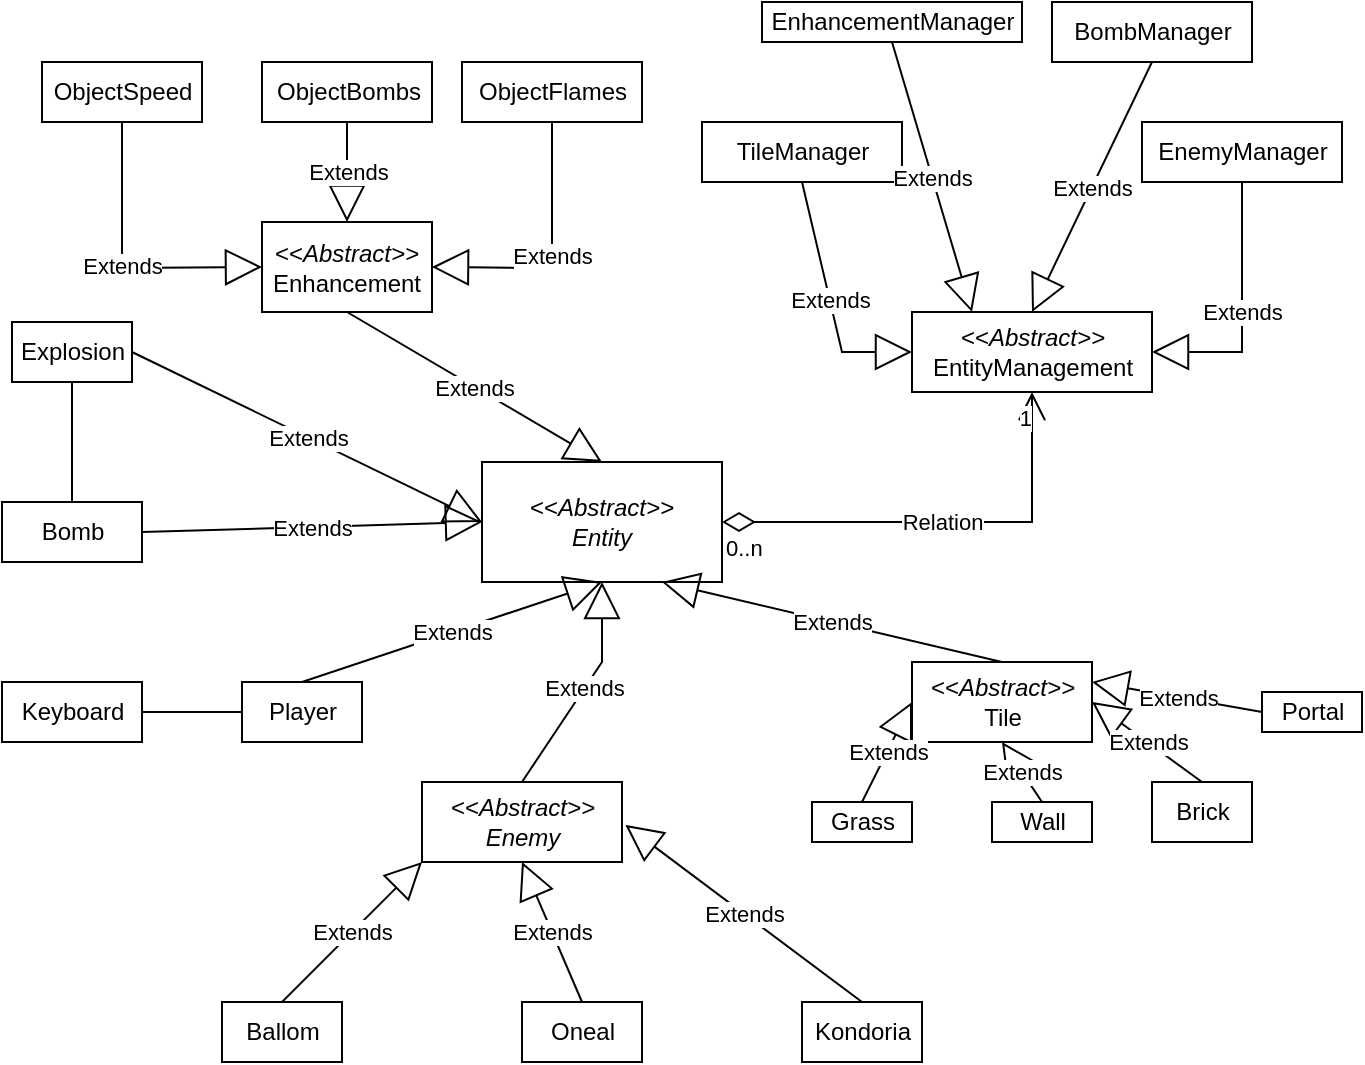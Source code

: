 <mxfile version="20.5.1" type="device"><diagram id="C5RBs43oDa-KdzZeNtuy" name="Page-1"><mxGraphModel dx="2170" dy="1205" grid="1" gridSize="10" guides="1" tooltips="1" connect="1" arrows="1" fold="1" page="1" pageScale="1" pageWidth="827" pageHeight="1169" math="0" shadow="0"><root><mxCell id="WIyWlLk6GJQsqaUBKTNV-0"/><mxCell id="WIyWlLk6GJQsqaUBKTNV-1" parent="WIyWlLk6GJQsqaUBKTNV-0"/><mxCell id="8tTThA0kCq1wTkISAdu_-0" value="Player&lt;br&gt;" style="html=1;" parent="WIyWlLk6GJQsqaUBKTNV-1" vertex="1"><mxGeometry x="230" y="520" width="60" height="30" as="geometry"/></mxCell><mxCell id="8tTThA0kCq1wTkISAdu_-3" value="&amp;lt;&amp;lt;&lt;i&gt;Abstract&amp;gt;&amp;gt;&lt;br&gt;Entity&lt;br&gt;&lt;/i&gt;" style="whiteSpace=wrap;html=1;" parent="WIyWlLk6GJQsqaUBKTNV-1" vertex="1"><mxGeometry x="350" y="410" width="120" height="60" as="geometry"/></mxCell><mxCell id="8tTThA0kCq1wTkISAdu_-5" value="Extends" style="endArrow=block;endSize=16;endFill=0;html=1;rounded=0;exitX=0.5;exitY=0;exitDx=0;exitDy=0;entryX=0.5;entryY=1;entryDx=0;entryDy=0;" parent="WIyWlLk6GJQsqaUBKTNV-1" source="8tTThA0kCq1wTkISAdu_-0" target="8tTThA0kCq1wTkISAdu_-3" edge="1"><mxGeometry width="160" relative="1" as="geometry"><mxPoint x="350" y="530" as="sourcePoint"/><mxPoint x="300" y="460" as="targetPoint"/><Array as="points"><mxPoint x="320" y="500"/></Array></mxGeometry></mxCell><mxCell id="8tTThA0kCq1wTkISAdu_-7" value="&amp;lt;&amp;lt;&lt;i&gt;Abstract&amp;gt;&amp;gt;&lt;br&gt;Enemy&lt;br&gt;&lt;/i&gt;" style="html=1;" parent="WIyWlLk6GJQsqaUBKTNV-1" vertex="1"><mxGeometry x="320" y="570" width="100" height="40" as="geometry"/></mxCell><mxCell id="8tTThA0kCq1wTkISAdu_-8" value="Extends" style="endArrow=block;endSize=16;endFill=0;html=1;rounded=0;exitX=0.5;exitY=0;exitDx=0;exitDy=0;entryX=0.5;entryY=1;entryDx=0;entryDy=0;" parent="WIyWlLk6GJQsqaUBKTNV-1" source="8tTThA0kCq1wTkISAdu_-7" target="8tTThA0kCq1wTkISAdu_-3" edge="1"><mxGeometry width="160" relative="1" as="geometry"><mxPoint x="350" y="610" as="sourcePoint"/><mxPoint x="510" y="610" as="targetPoint"/><Array as="points"><mxPoint x="410" y="510"/></Array></mxGeometry></mxCell><mxCell id="8tTThA0kCq1wTkISAdu_-9" value="Ballom" style="html=1;" parent="WIyWlLk6GJQsqaUBKTNV-1" vertex="1"><mxGeometry x="220" y="680" width="60" height="30" as="geometry"/></mxCell><mxCell id="8tTThA0kCq1wTkISAdu_-10" value="Oneal" style="html=1;" parent="WIyWlLk6GJQsqaUBKTNV-1" vertex="1"><mxGeometry x="370" y="680" width="60" height="30" as="geometry"/></mxCell><mxCell id="8tTThA0kCq1wTkISAdu_-11" value="Kondoria" style="html=1;" parent="WIyWlLk6GJQsqaUBKTNV-1" vertex="1"><mxGeometry x="510" y="680" width="60" height="30" as="geometry"/></mxCell><mxCell id="8tTThA0kCq1wTkISAdu_-12" value="Extends" style="endArrow=block;endSize=16;endFill=0;html=1;rounded=0;entryX=0;entryY=1;entryDx=0;entryDy=0;exitX=0.5;exitY=0;exitDx=0;exitDy=0;" parent="WIyWlLk6GJQsqaUBKTNV-1" source="8tTThA0kCq1wTkISAdu_-9" target="8tTThA0kCq1wTkISAdu_-7" edge="1"><mxGeometry width="160" relative="1" as="geometry"><mxPoint x="230" y="680" as="sourcePoint"/><mxPoint x="390" y="680" as="targetPoint"/></mxGeometry></mxCell><mxCell id="8tTThA0kCq1wTkISAdu_-13" value="Extends" style="endArrow=block;endSize=16;endFill=0;html=1;rounded=0;exitX=0.5;exitY=0;exitDx=0;exitDy=0;entryX=0.5;entryY=1;entryDx=0;entryDy=0;" parent="WIyWlLk6GJQsqaUBKTNV-1" source="8tTThA0kCq1wTkISAdu_-10" target="8tTThA0kCq1wTkISAdu_-7" edge="1"><mxGeometry width="160" relative="1" as="geometry"><mxPoint x="340" y="810" as="sourcePoint"/><mxPoint x="500" y="810" as="targetPoint"/><mxPoint as="offset"/></mxGeometry></mxCell><mxCell id="8tTThA0kCq1wTkISAdu_-14" value="Extends" style="endArrow=block;endSize=16;endFill=0;html=1;rounded=0;exitX=0.5;exitY=0;exitDx=0;exitDy=0;entryX=1.017;entryY=0.536;entryDx=0;entryDy=0;entryPerimeter=0;" parent="WIyWlLk6GJQsqaUBKTNV-1" source="8tTThA0kCq1wTkISAdu_-11" target="8tTThA0kCq1wTkISAdu_-7" edge="1"><mxGeometry width="160" relative="1" as="geometry"><mxPoint x="485" y="594.5" as="sourcePoint"/><mxPoint x="645" y="594.5" as="targetPoint"/></mxGeometry></mxCell><mxCell id="8tTThA0kCq1wTkISAdu_-15" value="Keyboard" style="html=1;" parent="WIyWlLk6GJQsqaUBKTNV-1" vertex="1"><mxGeometry x="110" y="520" width="70" height="30" as="geometry"/></mxCell><mxCell id="8tTThA0kCq1wTkISAdu_-17" value="" style="endArrow=none;html=1;rounded=0;exitX=1;exitY=0.5;exitDx=0;exitDy=0;entryX=0;entryY=0.5;entryDx=0;entryDy=0;" parent="WIyWlLk6GJQsqaUBKTNV-1" source="8tTThA0kCq1wTkISAdu_-15" target="8tTThA0kCq1wTkISAdu_-0" edge="1"><mxGeometry width="50" height="50" relative="1" as="geometry"><mxPoint x="300" y="640" as="sourcePoint"/><mxPoint x="350" y="590" as="targetPoint"/></mxGeometry></mxCell><mxCell id="8tTThA0kCq1wTkISAdu_-18" value="&amp;lt;&amp;lt;&lt;i&gt;Abstract&amp;gt;&amp;gt;&lt;/i&gt;&lt;br&gt;EntityManagement" style="html=1;" parent="WIyWlLk6GJQsqaUBKTNV-1" vertex="1"><mxGeometry x="565" y="335" width="120" height="40" as="geometry"/></mxCell><mxCell id="8tTThA0kCq1wTkISAdu_-19" value="Relation" style="endArrow=open;html=1;endSize=12;startArrow=diamondThin;startSize=14;startFill=0;edgeStyle=orthogonalEdgeStyle;rounded=0;exitX=1;exitY=0.5;exitDx=0;exitDy=0;entryX=0.5;entryY=1;entryDx=0;entryDy=0;" parent="WIyWlLk6GJQsqaUBKTNV-1" source="8tTThA0kCq1wTkISAdu_-3" target="8tTThA0kCq1wTkISAdu_-18" edge="1"><mxGeometry relative="1" as="geometry"><mxPoint x="340" y="360" as="sourcePoint"/><mxPoint x="500" y="360" as="targetPoint"/></mxGeometry></mxCell><mxCell id="8tTThA0kCq1wTkISAdu_-20" value="0..n" style="edgeLabel;resizable=0;html=1;align=left;verticalAlign=top;" parent="8tTThA0kCq1wTkISAdu_-19" connectable="0" vertex="1"><mxGeometry x="-1" relative="1" as="geometry"/></mxCell><mxCell id="8tTThA0kCq1wTkISAdu_-21" value="1" style="edgeLabel;resizable=0;html=1;align=right;verticalAlign=top;" parent="8tTThA0kCq1wTkISAdu_-19" connectable="0" vertex="1"><mxGeometry x="1" relative="1" as="geometry"/></mxCell><mxCell id="8tTThA0kCq1wTkISAdu_-22" value="TileManager" style="html=1;" parent="WIyWlLk6GJQsqaUBKTNV-1" vertex="1"><mxGeometry x="460" y="240" width="100" height="30" as="geometry"/></mxCell><mxCell id="8tTThA0kCq1wTkISAdu_-23" value="EnemyManager" style="html=1;" parent="WIyWlLk6GJQsqaUBKTNV-1" vertex="1"><mxGeometry x="680" y="240" width="100" height="30" as="geometry"/></mxCell><mxCell id="8tTThA0kCq1wTkISAdu_-24" value="Extends" style="endArrow=block;endSize=16;endFill=0;html=1;rounded=0;exitX=0.5;exitY=1;exitDx=0;exitDy=0;entryX=0;entryY=0.5;entryDx=0;entryDy=0;" parent="WIyWlLk6GJQsqaUBKTNV-1" source="8tTThA0kCq1wTkISAdu_-22" target="8tTThA0kCq1wTkISAdu_-18" edge="1"><mxGeometry width="160" relative="1" as="geometry"><mxPoint x="450" y="290" as="sourcePoint"/><mxPoint x="610" y="290" as="targetPoint"/><Array as="points"><mxPoint x="530" y="355"/></Array></mxGeometry></mxCell><mxCell id="8tTThA0kCq1wTkISAdu_-25" value="Extends" style="endArrow=block;endSize=16;endFill=0;html=1;rounded=0;exitX=0.5;exitY=1;exitDx=0;exitDy=0;entryX=1;entryY=0.5;entryDx=0;entryDy=0;" parent="WIyWlLk6GJQsqaUBKTNV-1" source="8tTThA0kCq1wTkISAdu_-23" target="8tTThA0kCq1wTkISAdu_-18" edge="1"><mxGeometry width="160" relative="1" as="geometry"><mxPoint x="450" y="290" as="sourcePoint"/><mxPoint x="610" y="290" as="targetPoint"/><Array as="points"><mxPoint x="730" y="355"/></Array></mxGeometry></mxCell><mxCell id="8tTThA0kCq1wTkISAdu_-26" value="BombManager" style="html=1;" parent="WIyWlLk6GJQsqaUBKTNV-1" vertex="1"><mxGeometry x="635" y="180" width="100" height="30" as="geometry"/></mxCell><mxCell id="8tTThA0kCq1wTkISAdu_-27" value="Bomb" style="html=1;" parent="WIyWlLk6GJQsqaUBKTNV-1" vertex="1"><mxGeometry x="110" y="430" width="70" height="30" as="geometry"/></mxCell><mxCell id="8tTThA0kCq1wTkISAdu_-28" value="Explosion" style="html=1;" parent="WIyWlLk6GJQsqaUBKTNV-1" vertex="1"><mxGeometry x="115" y="340" width="60" height="30" as="geometry"/></mxCell><mxCell id="8tTThA0kCq1wTkISAdu_-29" value="Extends" style="endArrow=block;endSize=16;endFill=0;html=1;rounded=0;exitX=1;exitY=0.5;exitDx=0;exitDy=0;entryX=0;entryY=0.5;entryDx=0;entryDy=0;" parent="WIyWlLk6GJQsqaUBKTNV-1" source="8tTThA0kCq1wTkISAdu_-28" target="8tTThA0kCq1wTkISAdu_-3" edge="1"><mxGeometry width="160" relative="1" as="geometry"><mxPoint x="430" y="380" as="sourcePoint"/><mxPoint x="590" y="380" as="targetPoint"/></mxGeometry></mxCell><mxCell id="8tTThA0kCq1wTkISAdu_-30" value="Extends" style="endArrow=block;endSize=16;endFill=0;html=1;rounded=0;exitX=1;exitY=0.5;exitDx=0;exitDy=0;entryX=0;entryY=0.5;entryDx=0;entryDy=0;" parent="WIyWlLk6GJQsqaUBKTNV-1" source="8tTThA0kCq1wTkISAdu_-27" target="8tTThA0kCq1wTkISAdu_-3" edge="1"><mxGeometry width="160" relative="1" as="geometry"><mxPoint x="430" y="380" as="sourcePoint"/><mxPoint x="590" y="380" as="targetPoint"/></mxGeometry></mxCell><mxCell id="8tTThA0kCq1wTkISAdu_-31" value="" style="endArrow=none;html=1;rounded=0;exitX=0.5;exitY=0;exitDx=0;exitDy=0;entryX=0.5;entryY=1;entryDx=0;entryDy=0;" parent="WIyWlLk6GJQsqaUBKTNV-1" source="8tTThA0kCq1wTkISAdu_-27" target="8tTThA0kCq1wTkISAdu_-28" edge="1"><mxGeometry width="50" height="50" relative="1" as="geometry"><mxPoint x="480" y="410" as="sourcePoint"/><mxPoint x="530" y="360" as="targetPoint"/></mxGeometry></mxCell><mxCell id="8tTThA0kCq1wTkISAdu_-32" value="Extends" style="endArrow=block;endSize=16;endFill=0;html=1;rounded=0;exitX=0.5;exitY=1;exitDx=0;exitDy=0;entryX=0.5;entryY=0;entryDx=0;entryDy=0;" parent="WIyWlLk6GJQsqaUBKTNV-1" source="8tTThA0kCq1wTkISAdu_-26" target="8tTThA0kCq1wTkISAdu_-18" edge="1"><mxGeometry width="160" relative="1" as="geometry"><mxPoint x="430" y="380" as="sourcePoint"/><mxPoint x="590" y="380" as="targetPoint"/></mxGeometry></mxCell><mxCell id="8tTThA0kCq1wTkISAdu_-33" value="&amp;lt;&amp;lt;&lt;i&gt;Abstract&amp;gt;&amp;gt;&lt;/i&gt;&lt;br&gt;Enhancement" style="whiteSpace=wrap;html=1;" parent="WIyWlLk6GJQsqaUBKTNV-1" vertex="1"><mxGeometry x="240" y="290" width="85" height="45" as="geometry"/></mxCell><mxCell id="8tTThA0kCq1wTkISAdu_-34" value="Extends" style="endArrow=block;endSize=16;endFill=0;html=1;rounded=0;exitX=0.5;exitY=1;exitDx=0;exitDy=0;entryX=0.5;entryY=0;entryDx=0;entryDy=0;" parent="WIyWlLk6GJQsqaUBKTNV-1" source="8tTThA0kCq1wTkISAdu_-33" target="8tTThA0kCq1wTkISAdu_-3" edge="1"><mxGeometry width="160" relative="1" as="geometry"><mxPoint x="430" y="380" as="sourcePoint"/><mxPoint x="590" y="380" as="targetPoint"/></mxGeometry></mxCell><mxCell id="8tTThA0kCq1wTkISAdu_-35" value="ObjectSpeed" style="html=1;" parent="WIyWlLk6GJQsqaUBKTNV-1" vertex="1"><mxGeometry x="130" y="210" width="80" height="30" as="geometry"/></mxCell><mxCell id="8tTThA0kCq1wTkISAdu_-36" value="ObjectBombs" style="html=1;" parent="WIyWlLk6GJQsqaUBKTNV-1" vertex="1"><mxGeometry x="240" y="210" width="85" height="30" as="geometry"/></mxCell><mxCell id="8tTThA0kCq1wTkISAdu_-37" value="ObjectFlames" style="html=1;" parent="WIyWlLk6GJQsqaUBKTNV-1" vertex="1"><mxGeometry x="340" y="210" width="90" height="30" as="geometry"/></mxCell><mxCell id="8tTThA0kCq1wTkISAdu_-38" value="Extends" style="endArrow=block;endSize=16;endFill=0;html=1;rounded=0;exitX=0.5;exitY=1;exitDx=0;exitDy=0;entryX=0;entryY=0.5;entryDx=0;entryDy=0;" parent="WIyWlLk6GJQsqaUBKTNV-1" source="8tTThA0kCq1wTkISAdu_-35" target="8tTThA0kCq1wTkISAdu_-33" edge="1"><mxGeometry width="160" relative="1" as="geometry"><mxPoint x="420" y="400" as="sourcePoint"/><mxPoint x="580" y="400" as="targetPoint"/><Array as="points"><mxPoint x="170" y="313"/></Array></mxGeometry></mxCell><mxCell id="8tTThA0kCq1wTkISAdu_-39" value="Extends" style="endArrow=block;endSize=16;endFill=0;html=1;rounded=0;exitX=0.5;exitY=1;exitDx=0;exitDy=0;entryX=1;entryY=0.5;entryDx=0;entryDy=0;" parent="WIyWlLk6GJQsqaUBKTNV-1" source="8tTThA0kCq1wTkISAdu_-37" target="8tTThA0kCq1wTkISAdu_-33" edge="1"><mxGeometry width="160" relative="1" as="geometry"><mxPoint x="420" y="400" as="sourcePoint"/><mxPoint x="580" y="400" as="targetPoint"/><Array as="points"><mxPoint x="385" y="313"/></Array></mxGeometry></mxCell><mxCell id="8tTThA0kCq1wTkISAdu_-40" value="Extends" style="endArrow=block;endSize=16;endFill=0;html=1;rounded=0;exitX=0.5;exitY=1;exitDx=0;exitDy=0;entryX=0.5;entryY=0;entryDx=0;entryDy=0;" parent="WIyWlLk6GJQsqaUBKTNV-1" source="8tTThA0kCq1wTkISAdu_-36" target="8tTThA0kCq1wTkISAdu_-33" edge="1"><mxGeometry width="160" relative="1" as="geometry"><mxPoint x="420" y="270" as="sourcePoint"/><mxPoint x="580" y="270" as="targetPoint"/></mxGeometry></mxCell><mxCell id="8tTThA0kCq1wTkISAdu_-42" value="&amp;lt;&amp;lt;&lt;i&gt;Abstract&amp;gt;&amp;gt;&lt;/i&gt;&lt;br&gt;Tile" style="html=1;" parent="WIyWlLk6GJQsqaUBKTNV-1" vertex="1"><mxGeometry x="565" y="510" width="90" height="40" as="geometry"/></mxCell><mxCell id="8tTThA0kCq1wTkISAdu_-43" value="Wall" style="html=1;" parent="WIyWlLk6GJQsqaUBKTNV-1" vertex="1"><mxGeometry x="605" y="580" width="50" height="20" as="geometry"/></mxCell><mxCell id="8tTThA0kCq1wTkISAdu_-44" value="Brick" style="html=1;" parent="WIyWlLk6GJQsqaUBKTNV-1" vertex="1"><mxGeometry x="685" y="570" width="50" height="30" as="geometry"/></mxCell><mxCell id="8tTThA0kCq1wTkISAdu_-45" value="Grass" style="html=1;" parent="WIyWlLk6GJQsqaUBKTNV-1" vertex="1"><mxGeometry x="515" y="580" width="50" height="20" as="geometry"/></mxCell><mxCell id="8tTThA0kCq1wTkISAdu_-46" value="Portal" style="html=1;" parent="WIyWlLk6GJQsqaUBKTNV-1" vertex="1"><mxGeometry x="740" y="525" width="50" height="20" as="geometry"/></mxCell><mxCell id="8tTThA0kCq1wTkISAdu_-47" value="Extends" style="endArrow=block;endSize=16;endFill=0;html=1;rounded=0;exitX=0.5;exitY=0;exitDx=0;exitDy=0;entryX=0.5;entryY=1;entryDx=0;entryDy=0;" parent="WIyWlLk6GJQsqaUBKTNV-1" source="8tTThA0kCq1wTkISAdu_-43" target="8tTThA0kCq1wTkISAdu_-42" edge="1"><mxGeometry width="160" relative="1" as="geometry"><mxPoint x="575" y="550" as="sourcePoint"/><mxPoint x="735" y="550" as="targetPoint"/></mxGeometry></mxCell><mxCell id="8tTThA0kCq1wTkISAdu_-48" value="Extends" style="endArrow=block;endSize=16;endFill=0;html=1;rounded=0;exitX=0.5;exitY=0;exitDx=0;exitDy=0;entryX=1;entryY=0.5;entryDx=0;entryDy=0;" parent="WIyWlLk6GJQsqaUBKTNV-1" source="8tTThA0kCq1wTkISAdu_-44" target="8tTThA0kCq1wTkISAdu_-42" edge="1"><mxGeometry width="160" relative="1" as="geometry"><mxPoint x="575" y="550" as="sourcePoint"/><mxPoint x="735" y="550" as="targetPoint"/></mxGeometry></mxCell><mxCell id="8tTThA0kCq1wTkISAdu_-49" value="Extends" style="endArrow=block;endSize=16;endFill=0;html=1;rounded=0;exitX=0.5;exitY=0;exitDx=0;exitDy=0;entryX=0;entryY=0.5;entryDx=0;entryDy=0;" parent="WIyWlLk6GJQsqaUBKTNV-1" source="8tTThA0kCq1wTkISAdu_-45" target="8tTThA0kCq1wTkISAdu_-42" edge="1"><mxGeometry width="160" relative="1" as="geometry"><mxPoint x="575" y="550" as="sourcePoint"/><mxPoint x="735" y="550" as="targetPoint"/></mxGeometry></mxCell><mxCell id="8tTThA0kCq1wTkISAdu_-51" value="Extends" style="endArrow=block;endSize=16;endFill=0;html=1;rounded=0;entryX=0.75;entryY=1;entryDx=0;entryDy=0;exitX=0.5;exitY=0;exitDx=0;exitDy=0;" parent="WIyWlLk6GJQsqaUBKTNV-1" source="8tTThA0kCq1wTkISAdu_-42" target="8tTThA0kCq1wTkISAdu_-3" edge="1"><mxGeometry width="160" relative="1" as="geometry"><mxPoint x="510" y="510" as="sourcePoint"/><mxPoint x="670" y="510" as="targetPoint"/></mxGeometry></mxCell><mxCell id="8tTThA0kCq1wTkISAdu_-52" value="Extends" style="endArrow=block;endSize=16;endFill=0;html=1;rounded=0;exitX=0;exitY=0.5;exitDx=0;exitDy=0;entryX=1;entryY=0.25;entryDx=0;entryDy=0;" parent="WIyWlLk6GJQsqaUBKTNV-1" source="8tTThA0kCq1wTkISAdu_-46" target="8tTThA0kCq1wTkISAdu_-42" edge="1"><mxGeometry width="160" relative="1" as="geometry"><mxPoint x="510" y="410" as="sourcePoint"/><mxPoint x="670" y="410" as="targetPoint"/></mxGeometry></mxCell><mxCell id="8tTThA0kCq1wTkISAdu_-53" value="EnhancementManager" style="html=1;" parent="WIyWlLk6GJQsqaUBKTNV-1" vertex="1"><mxGeometry x="490" y="180" width="130" height="20" as="geometry"/></mxCell><mxCell id="8tTThA0kCq1wTkISAdu_-54" value="Extends" style="endArrow=block;endSize=16;endFill=0;html=1;rounded=0;exitX=0.5;exitY=1;exitDx=0;exitDy=0;entryX=0.25;entryY=0;entryDx=0;entryDy=0;" parent="WIyWlLk6GJQsqaUBKTNV-1" source="8tTThA0kCq1wTkISAdu_-53" target="8tTThA0kCq1wTkISAdu_-18" edge="1"><mxGeometry width="160" relative="1" as="geometry"><mxPoint x="350" y="420" as="sourcePoint"/><mxPoint x="510" y="420" as="targetPoint"/></mxGeometry></mxCell></root></mxGraphModel></diagram></mxfile>